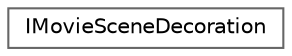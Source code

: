 digraph "Graphical Class Hierarchy"
{
 // INTERACTIVE_SVG=YES
 // LATEX_PDF_SIZE
  bgcolor="transparent";
  edge [fontname=Helvetica,fontsize=10,labelfontname=Helvetica,labelfontsize=10];
  node [fontname=Helvetica,fontsize=10,shape=box,height=0.2,width=0.4];
  rankdir="LR";
  Node0 [id="Node000000",label="IMovieSceneDecoration",height=0.2,width=0.4,color="grey40", fillcolor="white", style="filled",URL="$df/d55/classIMovieSceneDecoration.html",tooltip="Optional interface that can be added to any UObject that is used as a decoration on UMovieScene objec..."];
}
